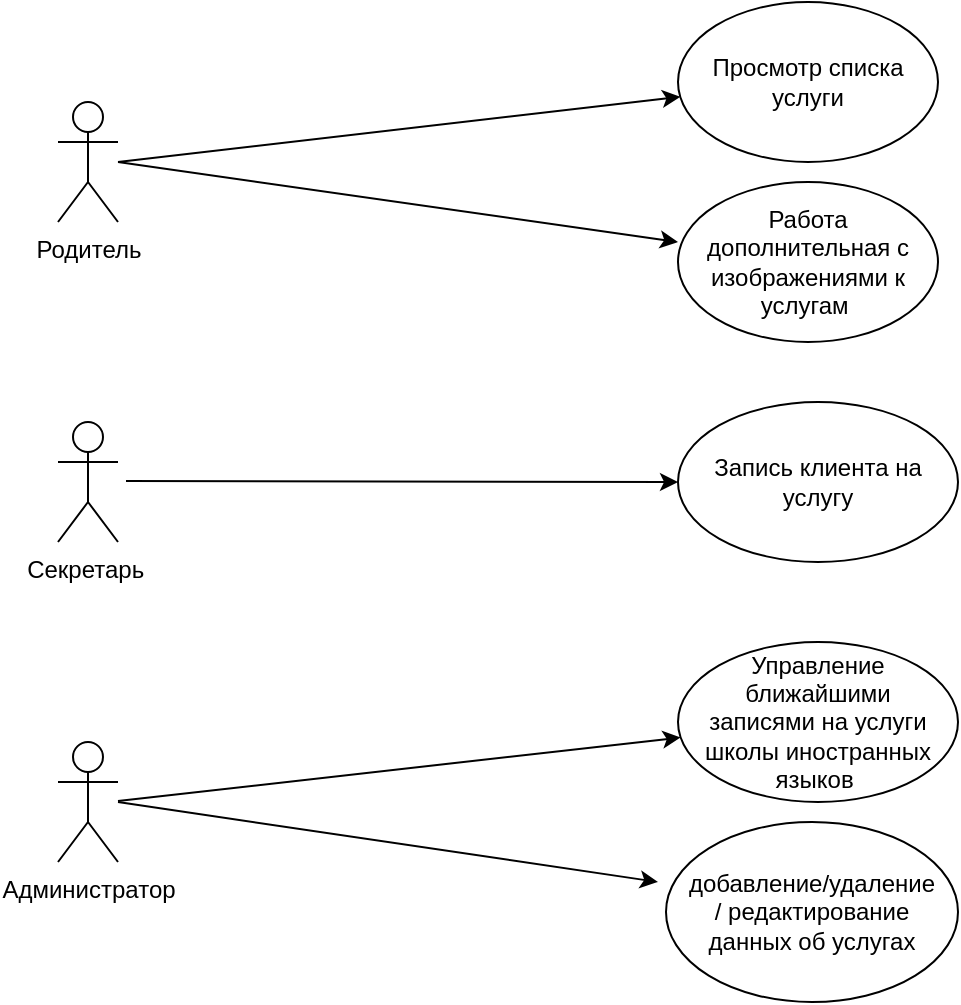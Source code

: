 <mxfile version="14.0.1" type="google"><diagram id="1esS73F6ouPl3q-Md9SP" name="Page-1"><mxGraphModel dx="1422" dy="794" grid="1" gridSize="10" guides="1" tooltips="1" connect="1" arrows="1" fold="1" page="1" pageScale="1" pageWidth="827" pageHeight="1169" math="0" shadow="0"><root><mxCell id="0"/><mxCell id="1" parent="0"/><mxCell id="rsHC9byEIGRjJntOnz-d-1" value="Родитель" style="shape=umlActor;verticalLabelPosition=bottom;verticalAlign=top;html=1;outlineConnect=0;" vertex="1" parent="1"><mxGeometry x="50" y="90" width="30" height="60" as="geometry"/></mxCell><mxCell id="rsHC9byEIGRjJntOnz-d-2" value="" style="endArrow=classic;html=1;" edge="1" parent="1" target="rsHC9byEIGRjJntOnz-d-12"><mxGeometry width="50" height="50" relative="1" as="geometry"><mxPoint x="80" y="120" as="sourcePoint"/><mxPoint x="360" y="120" as="targetPoint"/></mxGeometry></mxCell><mxCell id="rsHC9byEIGRjJntOnz-d-3" value="Секретарь&amp;nbsp;" style="shape=umlActor;verticalLabelPosition=bottom;verticalAlign=top;html=1;outlineConnect=0;" vertex="1" parent="1"><mxGeometry x="50" y="250" width="30" height="60" as="geometry"/></mxCell><mxCell id="rsHC9byEIGRjJntOnz-d-4" value="" style="endArrow=classic;html=1;" edge="1" parent="1"><mxGeometry width="50" height="50" relative="1" as="geometry"><mxPoint x="84" y="279.5" as="sourcePoint"/><mxPoint x="360" y="280" as="targetPoint"/></mxGeometry></mxCell><mxCell id="rsHC9byEIGRjJntOnz-d-6" value="Администратор&lt;br/&gt;" style="shape=umlActor;verticalLabelPosition=bottom;verticalAlign=top;html=1;outlineConnect=0;" vertex="1" parent="1"><mxGeometry x="50" y="410" width="30" height="60" as="geometry"/></mxCell><mxCell id="rsHC9byEIGRjJntOnz-d-7" value="" style="endArrow=classic;html=1;" edge="1" parent="1" target="rsHC9byEIGRjJntOnz-d-10"><mxGeometry width="50" height="50" relative="1" as="geometry"><mxPoint x="80" y="439.5" as="sourcePoint"/><mxPoint x="400" y="439.5" as="targetPoint"/></mxGeometry></mxCell><mxCell id="rsHC9byEIGRjJntOnz-d-10" value="Управление&lt;br/&gt;ближайшими&lt;br/&gt;записями на услуги&lt;br/&gt;школы иностранных&lt;br/&gt;языков&amp;nbsp;" style="ellipse;whiteSpace=wrap;html=1;" vertex="1" parent="1"><mxGeometry x="360" y="360" width="140" height="80" as="geometry"/></mxCell><mxCell id="rsHC9byEIGRjJntOnz-d-11" value="Запись клиента на&lt;br/&gt;услугу" style="ellipse;whiteSpace=wrap;html=1;" vertex="1" parent="1"><mxGeometry x="360" y="240" width="140" height="80" as="geometry"/></mxCell><mxCell id="rsHC9byEIGRjJntOnz-d-12" value="Просмотр списка&lt;br/&gt;услуги" style="ellipse;whiteSpace=wrap;html=1;" vertex="1" parent="1"><mxGeometry x="360" y="40" width="130" height="80" as="geometry"/></mxCell><mxCell id="rsHC9byEIGRjJntOnz-d-13" value="Работа&lt;br/&gt;дополнительная с&lt;br/&gt;изображениями к&lt;br/&gt;услугам&amp;nbsp;" style="ellipse;whiteSpace=wrap;html=1;" vertex="1" parent="1"><mxGeometry x="360" y="130" width="130" height="80" as="geometry"/></mxCell><mxCell id="rsHC9byEIGRjJntOnz-d-14" value="" style="endArrow=classic;html=1;entryX=0;entryY=0.375;entryDx=0;entryDy=0;entryPerimeter=0;" edge="1" parent="1" target="rsHC9byEIGRjJntOnz-d-13"><mxGeometry width="50" height="50" relative="1" as="geometry"><mxPoint x="80" y="120" as="sourcePoint"/><mxPoint x="130" y="70" as="targetPoint"/></mxGeometry></mxCell><mxCell id="rsHC9byEIGRjJntOnz-d-17" value="добавление/удаление&lt;br/&gt;/ редактирование&lt;br/&gt;данных об услугах" style="ellipse;whiteSpace=wrap;html=1;" vertex="1" parent="1"><mxGeometry x="354" y="450" width="146" height="90" as="geometry"/></mxCell><mxCell id="rsHC9byEIGRjJntOnz-d-18" value="" style="endArrow=classic;html=1;" edge="1" parent="1"><mxGeometry width="50" height="50" relative="1" as="geometry"><mxPoint x="80" y="440" as="sourcePoint"/><mxPoint x="350" y="480" as="targetPoint"/></mxGeometry></mxCell></root></mxGraphModel></diagram></mxfile>